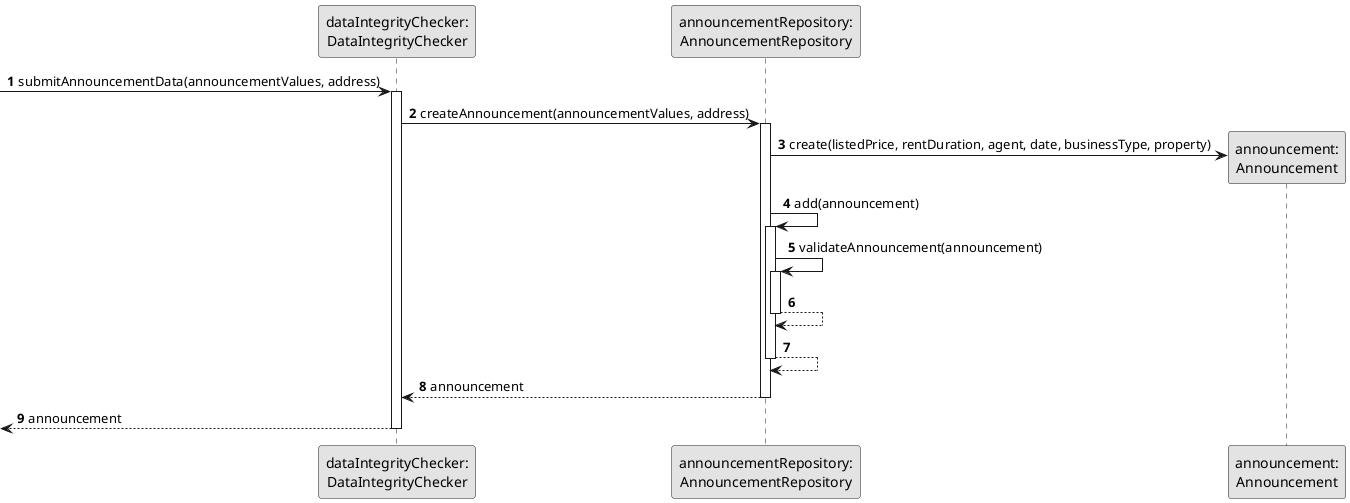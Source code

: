 @startuml
skinparam monochrome true
skinparam packageStyle rectangle
skinparam shadowing false

 autonumber

participant "dataIntegrityChecker:\nDataIntegrityChecker" as CHECKER

participant "announcementRepository:\nAnnouncementRepository" as ACMR

participant ANNC as "announcement:\nAnnouncement"

 -> CHECKER : submitAnnouncementData(announcementValues, address)
activate CHECKER

CHECKER -> ACMR : createAnnouncement(announcementValues, address)
activate ACMR



ACMR -> ANNC** : create(listedPrice, rentDuration, agent, date, businessType, property)


ACMR -> ACMR : add(announcement)
activate ACMR
ACMR -> ACMR : validateAnnouncement(announcement)
activate ACMR
ACMR --> ACMR:
deactivate ACMR
ACMR --> ACMR:
deactivate ACMR
ACMR --> CHECKER: announcement
deactivate ACMR

<-- CHECKER  : announcement
deactivate CHECKER

@enduml
